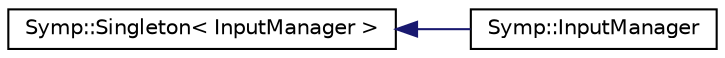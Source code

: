 digraph "Graphical Class Hierarchy"
{
  edge [fontname="Helvetica",fontsize="10",labelfontname="Helvetica",labelfontsize="10"];
  node [fontname="Helvetica",fontsize="10",shape=record];
  rankdir="LR";
  Node1 [label="Symp::Singleton\< InputManager \>",height=0.2,width=0.4,color="black", fillcolor="white", style="filled",URL="$class_symp_1_1_singleton.html"];
  Node1 -> Node2 [dir="back",color="midnightblue",fontsize="10",style="solid",fontname="Helvetica"];
  Node2 [label="Symp::InputManager",height=0.2,width=0.4,color="black", fillcolor="white", style="filled",URL="$class_symp_1_1_input_manager.html"];
}
